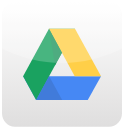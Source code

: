 <mxfile version="22.0.8" type="github">
  <diagram name="Page-1" id="6EWGwYyLiAGg1I-MPzpc">
    <mxGraphModel dx="1105" dy="549" grid="1" gridSize="10" guides="1" tooltips="1" connect="1" arrows="1" fold="1" page="1" pageScale="1" pageWidth="827" pageHeight="1169" math="0" shadow="0">
      <root>
        <mxCell id="0" />
        <mxCell id="1" parent="0" />
        <mxCell id="BL32pnbhM_nZfT4XRRgJ-2" value="" style="dashed=0;outlineConnect=0;html=1;align=center;labelPosition=center;verticalLabelPosition=bottom;verticalAlign=top;shape=mxgraph.webicons.google_drive;gradientColor=#DFDEDE" vertex="1" parent="1">
          <mxGeometry x="40" y="830" width="60" height="62.4" as="geometry" />
        </mxCell>
      </root>
    </mxGraphModel>
  </diagram>
</mxfile>
